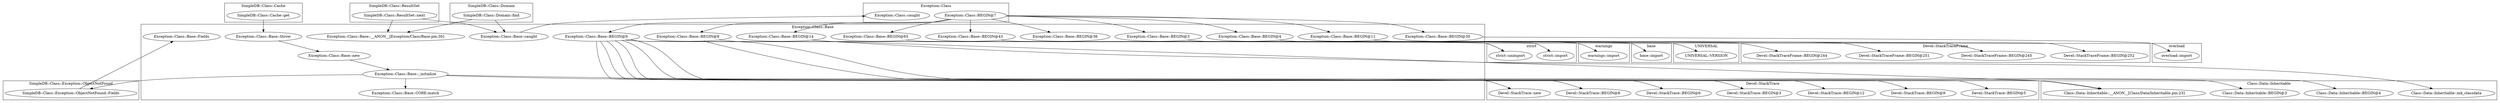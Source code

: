 digraph {
graph [overlap=false]
subgraph cluster_SimpleDB_Class_Cache {
	label="SimpleDB::Class::Cache";
	"SimpleDB::Class::Cache::get";
}
subgraph cluster_warnings {
	label="warnings";
	"warnings::import";
}
subgraph cluster_UNIVERSAL {
	label="UNIVERSAL";
	"UNIVERSAL::VERSION";
}
subgraph cluster_SimpleDB_Class_Exception_ObjectNotFound {
	label="SimpleDB::Class::Exception::ObjectNotFound";
	"SimpleDB::Class::Exception::ObjectNotFound::Fields";
}
subgraph cluster_SimpleDB_Class_ResultSet {
	label="SimpleDB::Class::ResultSet";
	"SimpleDB::Class::ResultSet::next";
}
subgraph cluster_SimpleDB_Class_Domain {
	label="SimpleDB::Class::Domain";
	"SimpleDB::Class::Domain::find";
}
subgraph cluster_base {
	label="base";
	"base::import";
}
subgraph cluster_Devel_StackTrace {
	label="Devel::StackTrace";
	"Devel::StackTrace::BEGIN@8";
	"Devel::StackTrace::new";
	"Devel::StackTrace::BEGIN@6";
	"Devel::StackTrace::BEGIN@3";
	"Devel::StackTrace::BEGIN@12";
	"Devel::StackTrace::BEGIN@9";
	"Devel::StackTrace::BEGIN@5";
}
subgraph cluster_strict {
	label="strict";
	"strict::import";
	"strict::unimport";
}
subgraph cluster_Devel_StackTraceFrame {
	label="Devel::StackTraceFrame";
	"Devel::StackTraceFrame::BEGIN@252";
	"Devel::StackTraceFrame::BEGIN@245";
	"Devel::StackTraceFrame::BEGIN@251";
	"Devel::StackTraceFrame::BEGIN@244";
}
subgraph cluster_overload {
	label="overload";
	"overload::import";
}
subgraph cluster_Class_Data_Inheritable {
	label="Class::Data::Inheritable";
	"Class::Data::Inheritable::mk_classdata";
	"Class::Data::Inheritable::BEGIN@3";
	"Class::Data::Inheritable::__ANON__[Class/Data/Inheritable.pm:23]";
	"Class::Data::Inheritable::BEGIN@4";
}
subgraph cluster_Exception_Class_Base {
	label="Exception::Class::Base";
	"Exception::Class::Base::BEGIN@3";
	"Exception::Class::Base::BEGIN@36";
	"Exception::Class::Base::CORE:match";
	"Exception::Class::Base::BEGIN@4";
	"Exception::Class::Base::Fields";
	"Exception::Class::Base::BEGIN@11";
	"Exception::Class::Base::BEGIN@43";
	"Exception::Class::Base::throw";
	"Exception::Class::Base::__ANON__[Exception/Class/Base.pm:30]";
	"Exception::Class::Base::new";
	"Exception::Class::Base::BEGIN@9";
	"Exception::Class::Base::BEGIN@65";
	"Exception::Class::Base::BEGIN@30";
	"Exception::Class::Base::BEGIN@8";
	"Exception::Class::Base::caught";
	"Exception::Class::Base::_initialize";
	"Exception::Class::Base::BEGIN@14";
}
subgraph cluster_Exception_Class {
	label="Exception::Class";
	"Exception::Class::caught";
	"Exception::Class::BEGIN@7";
}
"Exception::Class::Base::BEGIN@9" -> "Devel::StackTraceFrame::BEGIN@251";
"Exception::Class::BEGIN@7" -> "Exception::Class::Base::BEGIN@9";
"Exception::Class::BEGIN@7" -> "Exception::Class::Base::BEGIN@65";
"SimpleDB::Class::ResultSet::next" -> "Exception::Class::Base::caught";
"SimpleDB::Class::Domain::find" -> "Exception::Class::Base::caught";
"Exception::Class::BEGIN@7" -> "Exception::Class::Base::BEGIN@36";
"Exception::Class::BEGIN@7" -> "Exception::Class::Base::BEGIN@11";
"Exception::Class::Base::BEGIN@9" -> "Devel::StackTrace::BEGIN@12";
"Exception::Class::BEGIN@7" -> "Exception::Class::Base::BEGIN@14";
"Exception::Class::Base::_initialize" -> "Devel::StackTrace::new";
"Exception::Class::Base::BEGIN@9" -> "Devel::StackTrace::BEGIN@9";
"Exception::Class::Base::BEGIN@9" -> "Devel::StackTrace::BEGIN@6";
"Exception::Class::Base::BEGIN@9" -> "Devel::StackTraceFrame::BEGIN@245";
"Exception::Class::BEGIN@7" -> "Exception::Class::Base::BEGIN@4";
"Exception::Class::Base::caught" -> "Exception::Class::caught";
"Exception::Class::Base::_initialize" -> "Class::Data::Inheritable::__ANON__[Class/Data/Inheritable.pm:23]";
"Exception::Class::Base::BEGIN@14" -> "Class::Data::Inheritable::__ANON__[Class/Data/Inheritable.pm:23]";
"Exception::Class::Base::_initialize" -> "Exception::Class::Base::CORE:match";
"Exception::Class::Base::new" -> "Exception::Class::Base::_initialize";
"Exception::Class::Base::BEGIN@9" -> "Devel::StackTraceFrame::BEGIN@244";
"Exception::Class::BEGIN@7" -> "Exception::Class::Base::BEGIN@3";
"Exception::Class::Base::BEGIN@8" -> "Class::Data::Inheritable::BEGIN@3";
"Exception::Class::Base::BEGIN@65" -> "strict::unimport";
"Exception::Class::Base::BEGIN@43" -> "strict::unimport";
"Exception::Class::Base::BEGIN@11" -> "base::import";
"Exception::Class::Base::BEGIN@30" -> "overload::import";
"Exception::Class::Base::BEGIN@4" -> "warnings::import";
"Exception::Class::Base::_initialize" -> "SimpleDB::Class::Exception::ObjectNotFound::Fields";
"Exception::Class::BEGIN@7" -> "Exception::Class::Base::BEGIN@30";
"Exception::Class::BEGIN@7" -> "Exception::Class::Base::BEGIN@8";
"Exception::Class::Base::BEGIN@9" -> "Devel::StackTrace::BEGIN@5";
"Exception::Class::Base::BEGIN@14" -> "Class::Data::Inheritable::mk_classdata";
"SimpleDB::Class::Cache::get" -> "Exception::Class::Base::throw";
"SimpleDB::Class::ResultSet::next" -> "Exception::Class::Base::__ANON__[Exception/Class/Base.pm:30]";
"SimpleDB::Class::Domain::find" -> "Exception::Class::Base::__ANON__[Exception/Class/Base.pm:30]";
"Exception::Class::Base::throw" -> "Exception::Class::Base::new";
"Exception::Class::Base::BEGIN@9" -> "Devel::StackTrace::BEGIN@3";
"Exception::Class::Base::BEGIN@8" -> "Class::Data::Inheritable::BEGIN@4";
"SimpleDB::Class::Exception::ObjectNotFound::Fields" -> "Exception::Class::Base::Fields";
"Exception::Class::Base::BEGIN@9" -> "Devel::StackTraceFrame::BEGIN@252";
"Exception::Class::BEGIN@7" -> "Exception::Class::Base::BEGIN@43";
"Exception::Class::Base::BEGIN@9" -> "Devel::StackTrace::BEGIN@8";
"Exception::Class::Base::BEGIN@9" -> "UNIVERSAL::VERSION";
"Exception::Class::Base::BEGIN@3" -> "strict::import";
}
